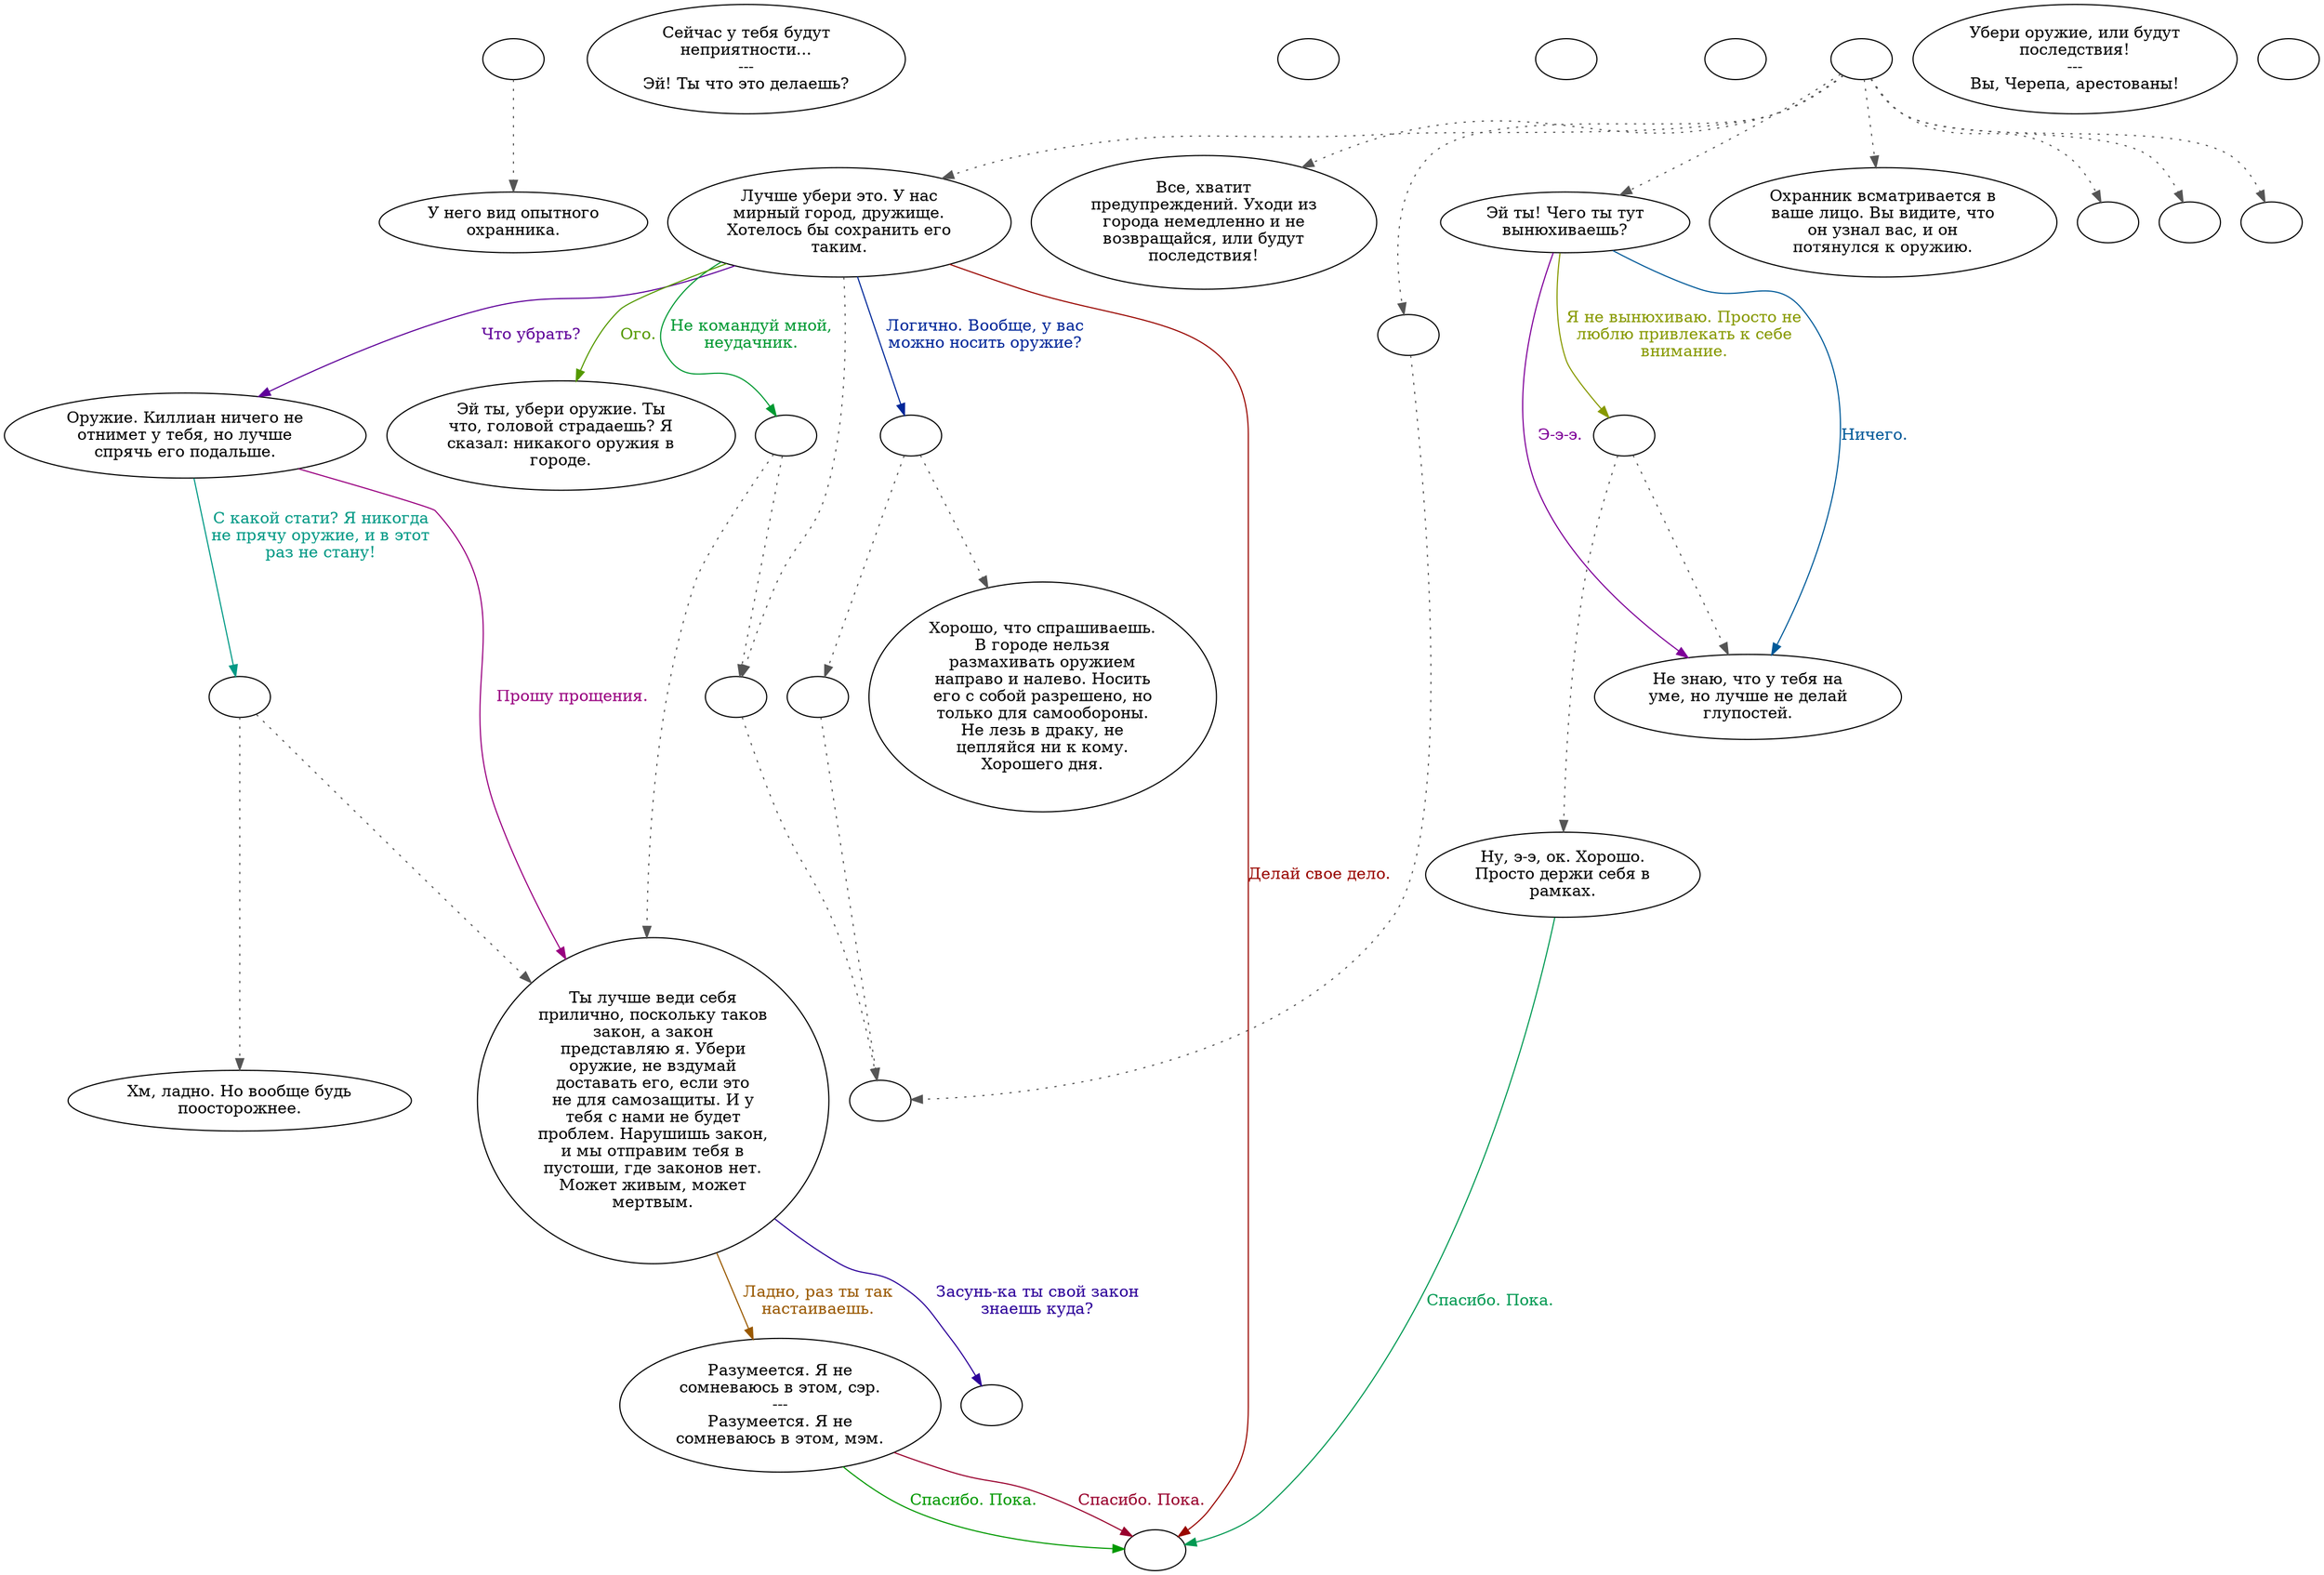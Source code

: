 digraph jtgengrd {
  "start" [style=filled       fillcolor="#FFFFFF"       color="#000000"]
  "start" -> "description_p_proc" [style=dotted color="#555555"]
  "start" [label=""]
  "critter_p_proc" [style=filled       fillcolor="#FFFFFF"       color="#000000"]
  "critter_p_proc" [label="Сейчас у тебя будут\nнеприятности...\n---\nЭй! Ты что это делаешь?"]
  "description_p_proc" [style=filled       fillcolor="#FFFFFF"       color="#000000"]
  "description_p_proc" [label="У него вид опытного\nохранника."]
  "destroy_p_proc" [style=filled       fillcolor="#FFFFFF"       color="#000000"]
  "destroy_p_proc" [label=""]
  "map_enter_p_proc" [style=filled       fillcolor="#FFFFFF"       color="#000000"]
  "map_enter_p_proc" [label=""]
  "pickup_p_proc" [style=filled       fillcolor="#FFFFFF"       color="#000000"]
  "pickup_p_proc" [label=""]
  "talk_p_proc" [style=filled       fillcolor="#FFFFFF"       color="#000000"]
  "talk_p_proc" -> "get_reaction" [style=dotted color="#555555"]
  "talk_p_proc" -> "JTGenGrd18" [style=dotted color="#555555"]
  "talk_p_proc" -> "JTGenGrd00" [style=dotted color="#555555"]
  "talk_p_proc" -> "JTGenGrd06" [style=dotted color="#555555"]
  "talk_p_proc" -> "JTGenGrd19" [style=dotted color="#555555"]
  "talk_p_proc" -> "JTGenGrd09" [style=dotted color="#555555"]
  "talk_p_proc" -> "JTGenGrd16" [style=dotted color="#555555"]
  "talk_p_proc" -> "JTGenGrd20" [style=dotted color="#555555"]
  "talk_p_proc" [label=""]
  "timed_event_p_proc" [style=filled       fillcolor="#FFFFFF"       color="#000000"]
  "timed_event_p_proc" [label="Убери оружие, или будут\nпоследствия!\n---\nВы, Черепа, арестованы!"]
  "damage_p_proc" [style=filled       fillcolor="#FFFFFF"       color="#000000"]
  "damage_p_proc" [label=""]
  "JTGenGrd00" [style=filled       fillcolor="#FFFFFF"       color="#000000"]
  "JTGenGrd00" -> "DownReact" [style=dotted color="#555555"]
  "JTGenGrd00" [label="Лучше убери это. У нас\nмирный город, дружище.\nХотелось бы сохранить его\nтаким."]
  "JTGenGrd00" -> "JTGenGrd01" [label="Что убрать?" color="#5F0099" fontcolor="#5F0099"]
  "JTGenGrd00" -> "JTGenGrd00a" [label="Не командуй мной,\nнеудачник." color="#009932" fontcolor="#009932"]
  "JTGenGrd00" -> "JTGenGrdEnd" [label="Делай свое дело." color="#990600" fontcolor="#990600"]
  "JTGenGrd00" -> "JTGenGrd00b" [label="Логично. Вообще, у вас\nможно носить оружие?" color="#002799" fontcolor="#002799"]
  "JTGenGrd00" -> "JTGenGrd05" [label="Ого." color="#549900" fontcolor="#549900"]
  "JTGenGrd00a" [style=filled       fillcolor="#FFFFFF"       color="#000000"]
  "JTGenGrd00a" -> "DownReact" [style=dotted color="#555555"]
  "JTGenGrd00a" -> "JTGenGrd02" [style=dotted color="#555555"]
  "JTGenGrd00a" [label=""]
  "JTGenGrd00b" [style=filled       fillcolor="#FFFFFF"       color="#000000"]
  "JTGenGrd00b" -> "UpReact" [style=dotted color="#555555"]
  "JTGenGrd00b" -> "JTGenGrd04" [style=dotted color="#555555"]
  "JTGenGrd00b" [label=""]
  "JTGenGrd01" [style=filled       fillcolor="#FFFFFF"       color="#000000"]
  "JTGenGrd01" [label="Оружие. Киллиан ничего не\nотнимет у тебя, но лучше\nспрячь его подальше."]
  "JTGenGrd01" -> "JTGenGrd02" [label="Прошу прощения." color="#990080" fontcolor="#990080"]
  "JTGenGrd01" -> "JTGenGrd01a" [label="С какой стати? Я никогда\nне прячу оружие, и в этот\nраз не стану!" color="#009985" fontcolor="#009985"]
  "JTGenGrd01a" [style=filled       fillcolor="#FFFFFF"       color="#000000"]
  "JTGenGrd01a" -> "JTGenGrd03" [style=dotted color="#555555"]
  "JTGenGrd01a" -> "JTGenGrd02" [style=dotted color="#555555"]
  "JTGenGrd01a" [label=""]
  "JTGenGrd02" [style=filled       fillcolor="#FFFFFF"       color="#000000"]
  "JTGenGrd02" [label="Ты лучше веди себя\nприлично, поскольку таков\nзакон, а закон\nпредставляю я. Убери\nоружие, не вздумай\nдоставать его, если это\nне для самозащиты. И у\nтебя с нами не будет\nпроблем. Нарушишь закон,\nи мы отправим тебя в\nпустоши, где законов нет.\nМожет живым, может\nмертвым."]
  "JTGenGrd02" -> "JTGenGrd02b" [label="Ладно, раз ты так\nнастаиваешь." color="#995800" fontcolor="#995800"]
  "JTGenGrd02" -> "JTGenGrd02a" [label="Засунь-ка ты свой закон\nзнаешь куда?" color="#2C0099" fontcolor="#2C0099"]
  "JTGenGrd02a" [style=filled       fillcolor="#FFFFFF"       color="#000000"]
  "JTGenGrd02a" [label=""]
  "JTGenGrd02b" [style=filled       fillcolor="#FFFFFF"       color="#000000"]
  "JTGenGrd02b" [label="Разумеется. Я не\nсомневаюсь в этом, сэр.\n---\nРазумеется. Я не\nсомневаюсь в этом, мэм."]
  "JTGenGrd02b" -> "JTGenGrdEnd" [label="Спасибо. Пока." color="#019900" fontcolor="#019900"]
  "JTGenGrd02b" -> "JTGenGrdEnd" [label="Спасибо. Пока." color="#99002D" fontcolor="#99002D"]
  "JTGenGrd03" [style=filled       fillcolor="#FFFFFF"       color="#000000"]
  "JTGenGrd03" [label="Хм, ладно. Но вообще будь\nпоосторожнее."]
  "JTGenGrd04" [style=filled       fillcolor="#FFFFFF"       color="#000000"]
  "JTGenGrd04" [label="Хорошо, что спрашиваешь.\nВ городе нельзя\nразмахивать оружием\nнаправо и налево. Носить\nего с собой разрешено, но\nтолько для самообороны.\nНе лезь в драку, не\nцепляйся ни к кому.\nХорошего дня."]
  "JTGenGrd05" [style=filled       fillcolor="#FFFFFF"       color="#000000"]
  "JTGenGrd05" [label="Эй ты, убери оружие. Ты\nчто, головой страдаешь? Я\nсказал: никакого оружия в\nгороде."]
  "JTGenGrd06" [style=filled       fillcolor="#FFFFFF"       color="#000000"]
  "JTGenGrd06" [label="Эй ты! Чего ты тут\nвынюхиваешь?"]
  "JTGenGrd06" -> "JTGenGrd07" [label="Ничего." color="#005A99" fontcolor="#005A99"]
  "JTGenGrd06" -> "JTGenGrd06a" [label="Я не вынюхиваю. Просто не\nлюблю привлекать к себе\nвнимание." color="#879900" fontcolor="#879900"]
  "JTGenGrd06" -> "JTGenGrd07" [label="Э-э-э." color="#7F0099" fontcolor="#7F0099"]
  "JTGenGrd06a" [style=filled       fillcolor="#FFFFFF"       color="#000000"]
  "JTGenGrd06a" -> "JTGenGrd08" [style=dotted color="#555555"]
  "JTGenGrd06a" -> "JTGenGrd07" [style=dotted color="#555555"]
  "JTGenGrd06a" [label=""]
  "JTGenGrd07" [style=filled       fillcolor="#FFFFFF"       color="#000000"]
  "JTGenGrd07" [label="Не знаю, что у тебя на\nуме, но лучше не делай\nглупостей."]
  "JTGenGrd08" [style=filled       fillcolor="#FFFFFF"       color="#000000"]
  "JTGenGrd08" [label="Ну, э-э, ок. Хорошо.\nПросто держи себя в\nрамках."]
  "JTGenGrd08" -> "JTGenGrdEnd" [label="Спасибо. Пока." color="#009952" fontcolor="#009952"]
  "JTGenGrd09" [style=filled       fillcolor="#FFFFFF"       color="#000000"]
  "JTGenGrd09" [label=""]
  "JTGenGrd16" [style=filled       fillcolor="#FFFFFF"       color="#000000"]
  "JTGenGrd16" [label=""]
  "JTGenGrd18" [style=filled       fillcolor="#FFFFFF"       color="#000000"]
  "JTGenGrd18" [label="Все, хватит\nпредупреждений. Уходи из\nгорода немедленно и не\nвозвращайся, или будут\nпоследствия!"]
  "JTGenGrd19" [style=filled       fillcolor="#FFFFFF"       color="#000000"]
  "JTGenGrd19" [label="Охранник всматривается в\nваше лицо. Вы видите, что\nон узнал вас, и он\nпотянулся к оружию."]
  "JTGenGrd20" [style=filled       fillcolor="#FFFFFF"       color="#000000"]
  "JTGenGrd20" [label=""]
  "JTGenGrdEnd" [style=filled       fillcolor="#FFFFFF"       color="#000000"]
  "JTGenGrdEnd" [label=""]
  "get_reaction" [style=filled       fillcolor="#FFFFFF"       color="#000000"]
  "get_reaction" -> "ReactToLevel" [style=dotted color="#555555"]
  "get_reaction" [label=""]
  "ReactToLevel" [style=filled       fillcolor="#FFFFFF"       color="#000000"]
  "ReactToLevel" [label=""]
  "UpReact" [style=filled       fillcolor="#FFFFFF"       color="#000000"]
  "UpReact" -> "ReactToLevel" [style=dotted color="#555555"]
  "UpReact" [label=""]
  "DownReact" [style=filled       fillcolor="#FFFFFF"       color="#000000"]
  "DownReact" -> "ReactToLevel" [style=dotted color="#555555"]
  "DownReact" [label=""]
}